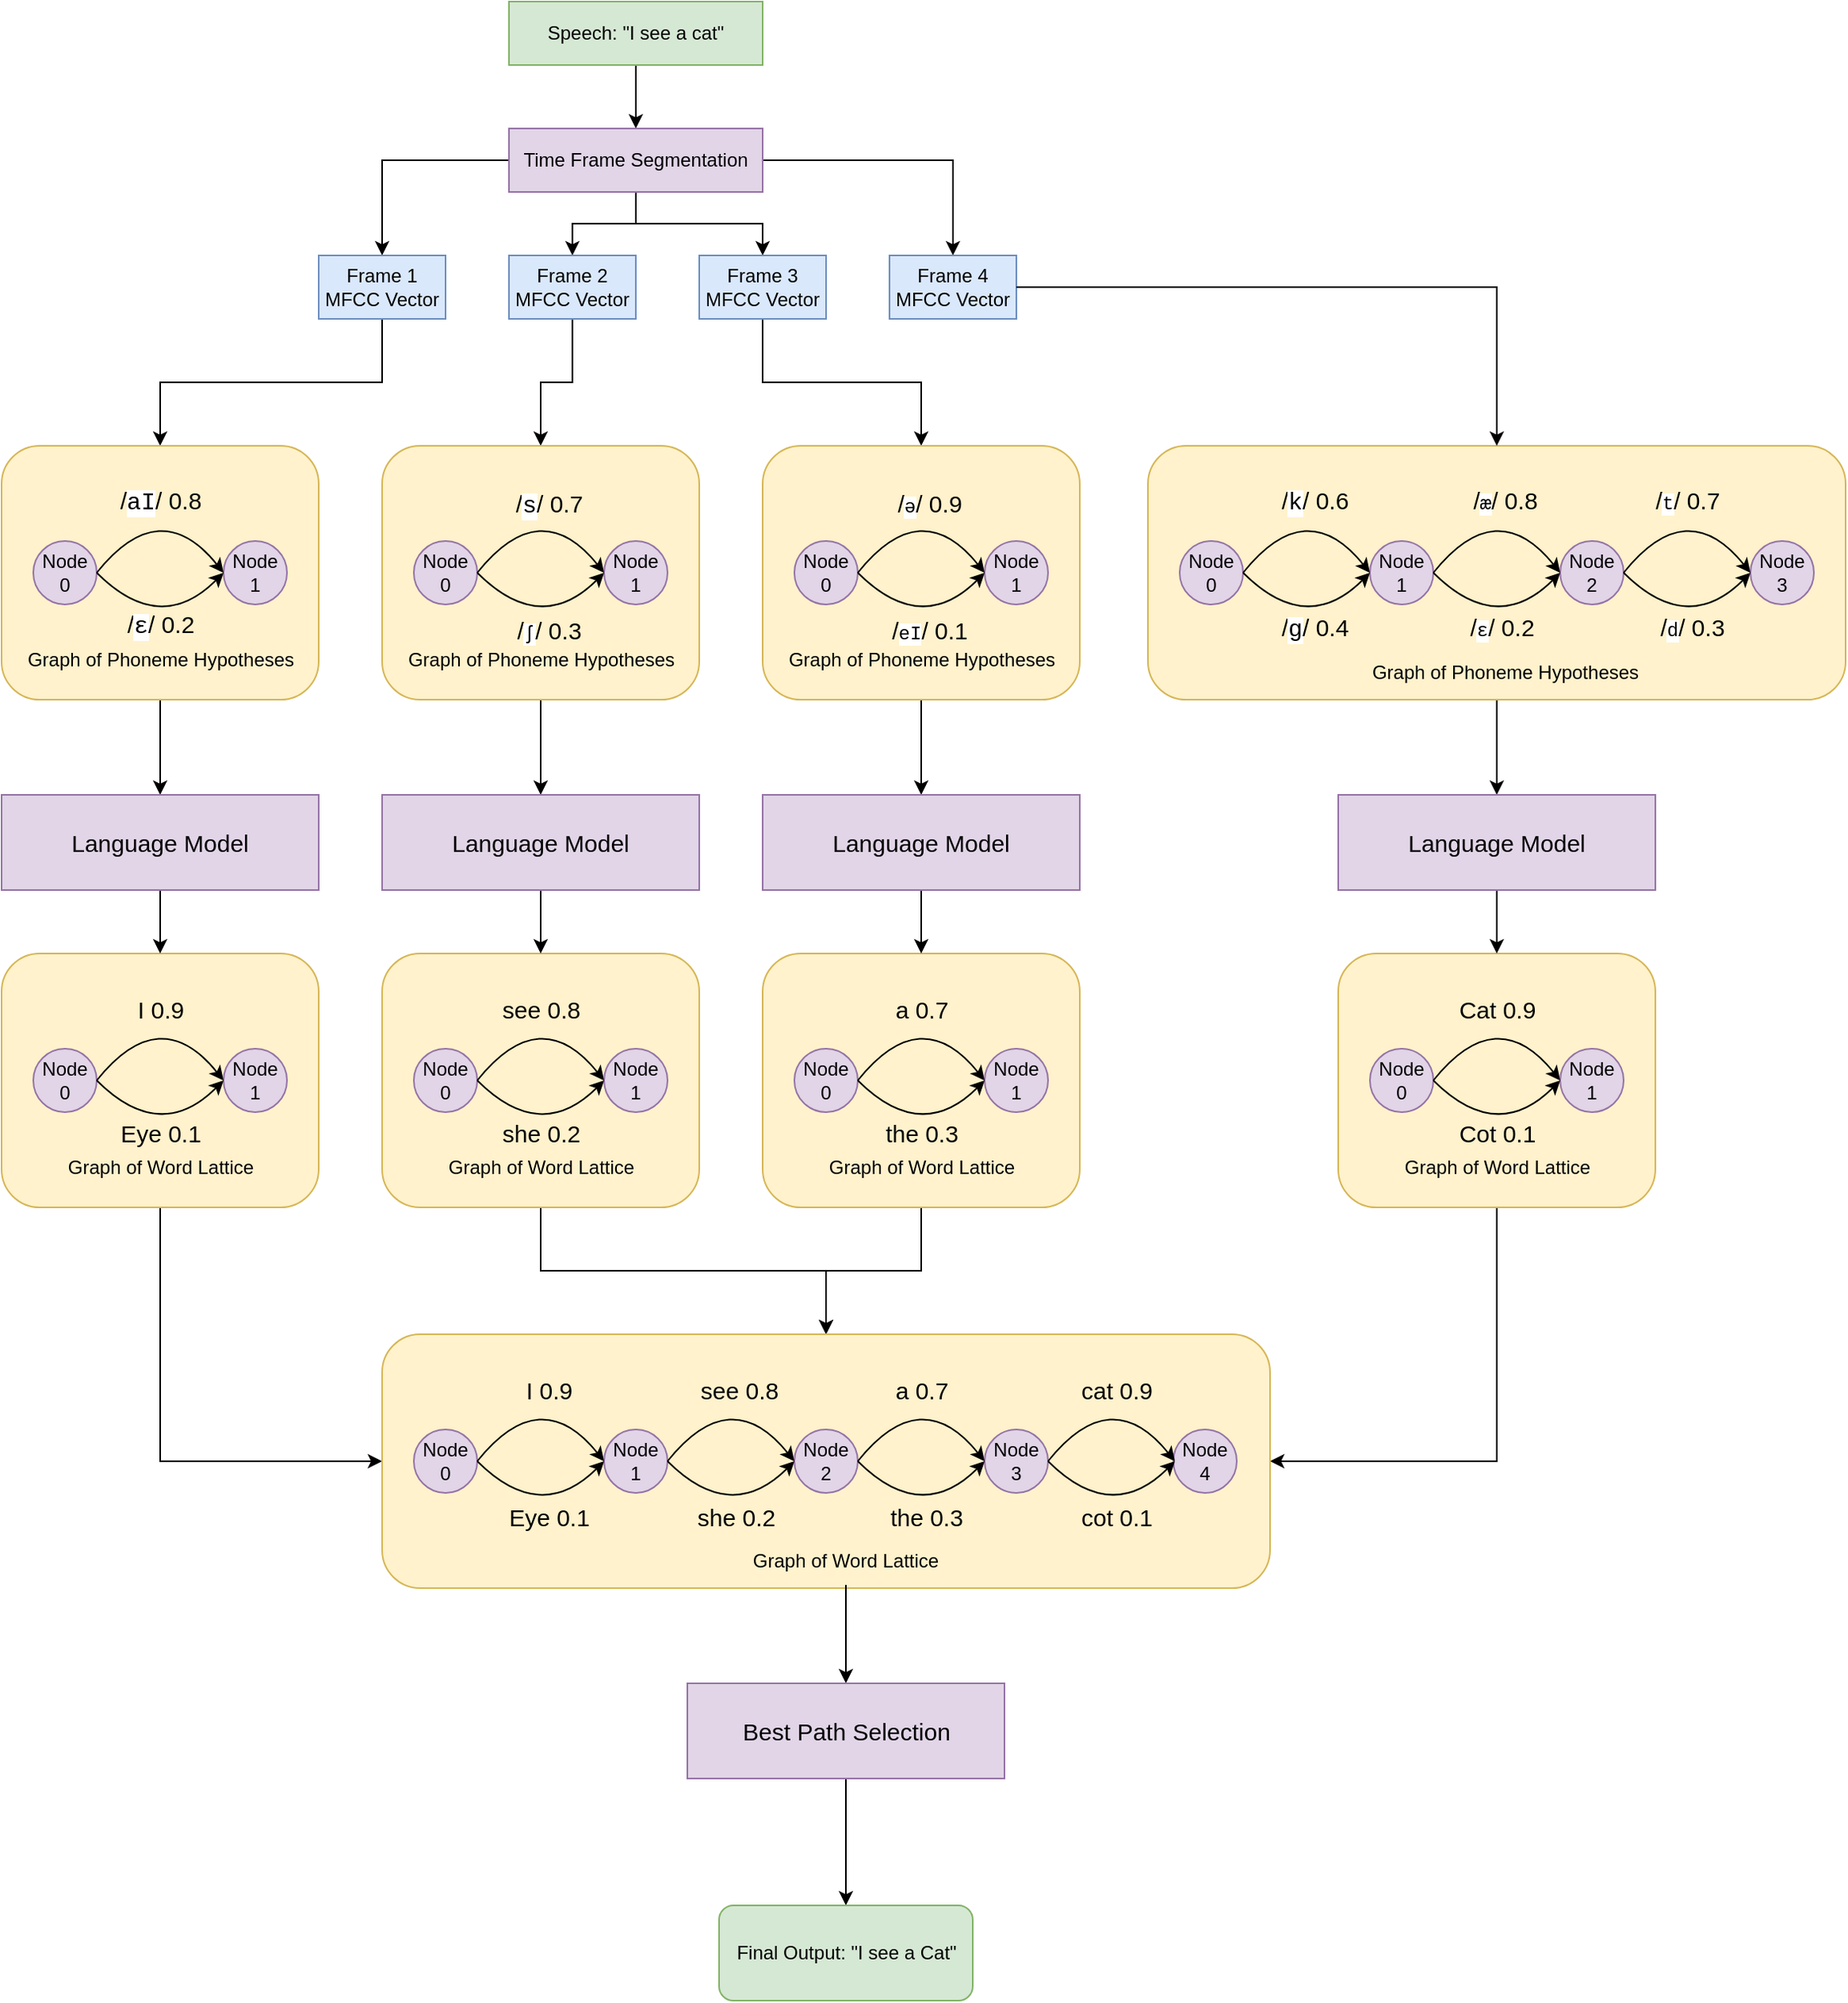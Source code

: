 <mxfile version="27.0.9">
  <diagram name="Page-1" id="uoQr-ZibbruT9TPuphUT">
    <mxGraphModel dx="2458" dy="1342" grid="1" gridSize="10" guides="1" tooltips="1" connect="1" arrows="1" fold="1" page="1" pageScale="1" pageWidth="827" pageHeight="1169" math="0" shadow="0">
      <root>
        <mxCell id="0" />
        <mxCell id="1" parent="0" />
        <mxCell id="hqG57mLOP2e7F3w_HYVX-3" style="edgeStyle=orthogonalEdgeStyle;rounded=0;orthogonalLoop=1;jettySize=auto;html=1;entryX=0.5;entryY=0;entryDx=0;entryDy=0;" edge="1" parent="1" source="hqG57mLOP2e7F3w_HYVX-1" target="hqG57mLOP2e7F3w_HYVX-2">
          <mxGeometry relative="1" as="geometry" />
        </mxCell>
        <mxCell id="hqG57mLOP2e7F3w_HYVX-1" value="Speech: &quot;I see a cat&quot;" style="rounded=0;whiteSpace=wrap;html=1;fillColor=#d5e8d4;strokeColor=#82b366;" vertex="1" parent="1">
          <mxGeometry x="320" y="120" width="160" height="40" as="geometry" />
        </mxCell>
        <mxCell id="hqG57mLOP2e7F3w_HYVX-41" style="edgeStyle=orthogonalEdgeStyle;rounded=0;orthogonalLoop=1;jettySize=auto;html=1;entryX=0.5;entryY=0;entryDx=0;entryDy=0;" edge="1" parent="1" source="hqG57mLOP2e7F3w_HYVX-2" target="hqG57mLOP2e7F3w_HYVX-4">
          <mxGeometry relative="1" as="geometry" />
        </mxCell>
        <mxCell id="hqG57mLOP2e7F3w_HYVX-42" style="edgeStyle=orthogonalEdgeStyle;rounded=0;orthogonalLoop=1;jettySize=auto;html=1;entryX=0.5;entryY=0;entryDx=0;entryDy=0;" edge="1" parent="1" source="hqG57mLOP2e7F3w_HYVX-2" target="hqG57mLOP2e7F3w_HYVX-7">
          <mxGeometry relative="1" as="geometry" />
        </mxCell>
        <mxCell id="hqG57mLOP2e7F3w_HYVX-43" style="edgeStyle=orthogonalEdgeStyle;rounded=0;orthogonalLoop=1;jettySize=auto;html=1;exitX=0.5;exitY=1;exitDx=0;exitDy=0;entryX=0.5;entryY=0;entryDx=0;entryDy=0;" edge="1" parent="1" source="hqG57mLOP2e7F3w_HYVX-2" target="hqG57mLOP2e7F3w_HYVX-8">
          <mxGeometry relative="1" as="geometry" />
        </mxCell>
        <mxCell id="hqG57mLOP2e7F3w_HYVX-44" style="edgeStyle=orthogonalEdgeStyle;rounded=0;orthogonalLoop=1;jettySize=auto;html=1;entryX=0.5;entryY=0;entryDx=0;entryDy=0;" edge="1" parent="1" source="hqG57mLOP2e7F3w_HYVX-2" target="hqG57mLOP2e7F3w_HYVX-9">
          <mxGeometry relative="1" as="geometry" />
        </mxCell>
        <mxCell id="hqG57mLOP2e7F3w_HYVX-2" value="Time Frame Segmentation" style="rounded=0;whiteSpace=wrap;html=1;fillColor=#e1d5e7;strokeColor=#9673a6;" vertex="1" parent="1">
          <mxGeometry x="320" y="200" width="160" height="40" as="geometry" />
        </mxCell>
        <mxCell id="hqG57mLOP2e7F3w_HYVX-74" style="edgeStyle=orthogonalEdgeStyle;rounded=0;orthogonalLoop=1;jettySize=auto;html=1;entryX=0.5;entryY=0;entryDx=0;entryDy=0;" edge="1" parent="1" source="hqG57mLOP2e7F3w_HYVX-4" target="hqG57mLOP2e7F3w_HYVX-47">
          <mxGeometry relative="1" as="geometry" />
        </mxCell>
        <mxCell id="hqG57mLOP2e7F3w_HYVX-4" value="Frame 1&lt;br&gt;MFCC Vector" style="rounded=0;whiteSpace=wrap;html=1;fillColor=#dae8fc;strokeColor=#6c8ebf;" vertex="1" parent="1">
          <mxGeometry x="200" y="280" width="80" height="40" as="geometry" />
        </mxCell>
        <mxCell id="hqG57mLOP2e7F3w_HYVX-87" style="edgeStyle=orthogonalEdgeStyle;rounded=0;orthogonalLoop=1;jettySize=auto;html=1;entryX=0.5;entryY=0;entryDx=0;entryDy=0;" edge="1" parent="1" source="hqG57mLOP2e7F3w_HYVX-7" target="hqG57mLOP2e7F3w_HYVX-76">
          <mxGeometry relative="1" as="geometry" />
        </mxCell>
        <mxCell id="hqG57mLOP2e7F3w_HYVX-7" value="Frame 2&lt;br&gt;MFCC Vector" style="rounded=0;whiteSpace=wrap;html=1;fillColor=#dae8fc;strokeColor=#6c8ebf;" vertex="1" parent="1">
          <mxGeometry x="320" y="280" width="80" height="40" as="geometry" />
        </mxCell>
        <mxCell id="hqG57mLOP2e7F3w_HYVX-96" style="edgeStyle=orthogonalEdgeStyle;rounded=0;orthogonalLoop=1;jettySize=auto;html=1;entryX=0.5;entryY=0;entryDx=0;entryDy=0;" edge="1" parent="1" source="hqG57mLOP2e7F3w_HYVX-8" target="hqG57mLOP2e7F3w_HYVX-88">
          <mxGeometry relative="1" as="geometry" />
        </mxCell>
        <mxCell id="hqG57mLOP2e7F3w_HYVX-8" value="Frame 3&lt;div&gt;MFCC Vector&lt;/div&gt;" style="rounded=0;whiteSpace=wrap;html=1;fillColor=#dae8fc;strokeColor=#6c8ebf;" vertex="1" parent="1">
          <mxGeometry x="440" y="280" width="80" height="40" as="geometry" />
        </mxCell>
        <mxCell id="hqG57mLOP2e7F3w_HYVX-9" value="Frame 4&lt;div&gt;MFCC Vector&lt;/div&gt;" style="rounded=0;whiteSpace=wrap;html=1;fillColor=#dae8fc;strokeColor=#6c8ebf;" vertex="1" parent="1">
          <mxGeometry x="560" y="280" width="80" height="40" as="geometry" />
        </mxCell>
        <mxCell id="hqG57mLOP2e7F3w_HYVX-161" style="edgeStyle=orthogonalEdgeStyle;rounded=0;orthogonalLoop=1;jettySize=auto;html=1;entryX=0.5;entryY=0;entryDx=0;entryDy=0;" edge="1" parent="1" source="hqG57mLOP2e7F3w_HYVX-47" target="hqG57mLOP2e7F3w_HYVX-134">
          <mxGeometry relative="1" as="geometry" />
        </mxCell>
        <mxCell id="hqG57mLOP2e7F3w_HYVX-47" value="" style="rounded=1;whiteSpace=wrap;html=1;fillColor=#fff2cc;strokeColor=#d6b656;" vertex="1" parent="1">
          <mxGeometry y="400" width="200" height="160" as="geometry" />
        </mxCell>
        <mxCell id="hqG57mLOP2e7F3w_HYVX-48" value="Node&lt;div&gt;0&lt;/div&gt;" style="ellipse;whiteSpace=wrap;html=1;aspect=fixed;fillColor=#e1d5e7;strokeColor=#9673a6;" vertex="1" parent="1">
          <mxGeometry x="20" y="460" width="40" height="40" as="geometry" />
        </mxCell>
        <mxCell id="hqG57mLOP2e7F3w_HYVX-49" value="Node&lt;div&gt;1&lt;/div&gt;" style="ellipse;whiteSpace=wrap;html=1;aspect=fixed;fillColor=#e1d5e7;strokeColor=#9673a6;" vertex="1" parent="1">
          <mxGeometry x="140" y="460" width="40" height="40" as="geometry" />
        </mxCell>
        <mxCell id="hqG57mLOP2e7F3w_HYVX-50" value="" style="curved=1;endArrow=classic;html=1;rounded=0;exitX=1;exitY=0.5;exitDx=0;exitDy=0;entryX=0;entryY=0.5;entryDx=0;entryDy=0;" edge="1" parent="1" source="hqG57mLOP2e7F3w_HYVX-48" target="hqG57mLOP2e7F3w_HYVX-49">
          <mxGeometry width="50" height="50" relative="1" as="geometry">
            <mxPoint x="70" y="570" as="sourcePoint" />
            <mxPoint x="120" y="520" as="targetPoint" />
            <Array as="points">
              <mxPoint x="100" y="430" />
            </Array>
          </mxGeometry>
        </mxCell>
        <mxCell id="hqG57mLOP2e7F3w_HYVX-51" value="" style="curved=1;endArrow=classic;html=1;rounded=0;exitX=1;exitY=0.5;exitDx=0;exitDy=0;entryX=0;entryY=0.5;entryDx=0;entryDy=0;" edge="1" parent="1">
          <mxGeometry width="50" height="50" relative="1" as="geometry">
            <mxPoint x="60" y="480" as="sourcePoint" />
            <mxPoint x="140" y="480" as="targetPoint" />
            <Array as="points">
              <mxPoint x="100" y="520" />
            </Array>
          </mxGeometry>
        </mxCell>
        <mxCell id="hqG57mLOP2e7F3w_HYVX-52" value="&lt;font style=&quot;font-size: 15px;&quot;&gt;/&lt;span style=&quot;background-color: rgb(255, 255, 254); font-family: Menlo, Monaco, &amp;quot;Courier New&amp;quot;, monospace; white-space-collapse: preserve; color: light-dark(rgb(0, 0, 0), rgb(255, 255, 255));&quot;&gt;ɛ&lt;/span&gt;&lt;span style=&quot;background-color: transparent; color: light-dark(rgb(0, 0, 0), rgb(255, 255, 255));&quot;&gt;/ 0.2&lt;/span&gt;&lt;/font&gt;" style="text;html=1;align=center;verticalAlign=middle;resizable=0;points=[];autosize=1;strokeColor=none;fillColor=none;" vertex="1" parent="1">
          <mxGeometry x="65" y="498" width="70" height="30" as="geometry" />
        </mxCell>
        <mxCell id="hqG57mLOP2e7F3w_HYVX-53" value="&lt;font style=&quot;font-size: 15px;&quot;&gt;/&lt;font face=&quot;Menlo, Monaco, Courier New, monospace&quot;&gt;&lt;span style=&quot;white-space-collapse: preserve; background-color: rgb(255, 255, 254);&quot;&gt;aI&lt;/span&gt;&lt;/font&gt;&lt;span style=&quot;background-color: transparent; color: light-dark(rgb(0, 0, 0), rgb(255, 255, 255));&quot;&gt;/ 0.8&lt;/span&gt;&lt;/font&gt;" style="text;html=1;align=center;verticalAlign=middle;resizable=0;points=[];autosize=1;strokeColor=none;fillColor=none;" vertex="1" parent="1">
          <mxGeometry x="65" y="420" width="70" height="30" as="geometry" />
        </mxCell>
        <mxCell id="hqG57mLOP2e7F3w_HYVX-75" value="&lt;font&gt;Graph of Phoneme Hypotheses&lt;/font&gt;" style="text;html=1;align=center;verticalAlign=middle;whiteSpace=wrap;rounded=0;" vertex="1" parent="1">
          <mxGeometry x="7.5" y="520" width="185" height="30" as="geometry" />
        </mxCell>
        <mxCell id="hqG57mLOP2e7F3w_HYVX-160" style="edgeStyle=orthogonalEdgeStyle;rounded=0;orthogonalLoop=1;jettySize=auto;html=1;entryX=0.5;entryY=0;entryDx=0;entryDy=0;" edge="1" parent="1" source="hqG57mLOP2e7F3w_HYVX-76" target="hqG57mLOP2e7F3w_HYVX-146">
          <mxGeometry relative="1" as="geometry" />
        </mxCell>
        <mxCell id="hqG57mLOP2e7F3w_HYVX-76" value="" style="rounded=1;whiteSpace=wrap;html=1;fillColor=#fff2cc;strokeColor=#d6b656;" vertex="1" parent="1">
          <mxGeometry x="240" y="400" width="200" height="160" as="geometry" />
        </mxCell>
        <mxCell id="hqG57mLOP2e7F3w_HYVX-77" value="Node&lt;div&gt;0&lt;/div&gt;" style="ellipse;whiteSpace=wrap;html=1;aspect=fixed;fillColor=#e1d5e7;strokeColor=#9673a6;" vertex="1" parent="1">
          <mxGeometry x="260" y="460" width="40" height="40" as="geometry" />
        </mxCell>
        <mxCell id="hqG57mLOP2e7F3w_HYVX-78" value="Node&lt;div&gt;1&lt;/div&gt;" style="ellipse;whiteSpace=wrap;html=1;aspect=fixed;fillColor=#e1d5e7;strokeColor=#9673a6;" vertex="1" parent="1">
          <mxGeometry x="380" y="460" width="40" height="40" as="geometry" />
        </mxCell>
        <mxCell id="hqG57mLOP2e7F3w_HYVX-79" value="" style="curved=1;endArrow=classic;html=1;rounded=0;exitX=1;exitY=0.5;exitDx=0;exitDy=0;entryX=0;entryY=0.5;entryDx=0;entryDy=0;" edge="1" parent="1" source="hqG57mLOP2e7F3w_HYVX-77" target="hqG57mLOP2e7F3w_HYVX-78">
          <mxGeometry width="50" height="50" relative="1" as="geometry">
            <mxPoint x="310" y="570" as="sourcePoint" />
            <mxPoint x="360" y="520" as="targetPoint" />
            <Array as="points">
              <mxPoint x="340" y="430" />
            </Array>
          </mxGeometry>
        </mxCell>
        <mxCell id="hqG57mLOP2e7F3w_HYVX-80" value="" style="curved=1;endArrow=classic;html=1;rounded=0;exitX=1;exitY=0.5;exitDx=0;exitDy=0;entryX=0;entryY=0.5;entryDx=0;entryDy=0;" edge="1" parent="1">
          <mxGeometry width="50" height="50" relative="1" as="geometry">
            <mxPoint x="300" y="480" as="sourcePoint" />
            <mxPoint x="380" y="480" as="targetPoint" />
            <Array as="points">
              <mxPoint x="340" y="520" />
            </Array>
          </mxGeometry>
        </mxCell>
        <mxCell id="hqG57mLOP2e7F3w_HYVX-83" value="&lt;font&gt;Graph of Phoneme Hypotheses&lt;/font&gt;" style="text;html=1;align=center;verticalAlign=middle;whiteSpace=wrap;rounded=0;" vertex="1" parent="1">
          <mxGeometry x="247.5" y="520" width="185" height="30" as="geometry" />
        </mxCell>
        <mxCell id="hqG57mLOP2e7F3w_HYVX-84" value="&lt;font style=&quot;font-size: 15px;&quot;&gt;/&lt;font face=&quot;Menlo, Monaco, Courier New, monospace&quot;&gt;&lt;span style=&quot;white-space-collapse: preserve; background-color: rgb(255, 255, 254);&quot;&gt;s&lt;/span&gt;&lt;/font&gt;&lt;span style=&quot;background-color: transparent; color: light-dark(rgb(0, 0, 0), rgb(255, 255, 255));&quot;&gt;/ 0.7&lt;/span&gt;&lt;/font&gt;" style="text;html=1;align=center;verticalAlign=middle;resizable=0;points=[];autosize=1;strokeColor=none;fillColor=none;" vertex="1" parent="1">
          <mxGeometry x="310" y="422" width="70" height="30" as="geometry" />
        </mxCell>
        <mxCell id="hqG57mLOP2e7F3w_HYVX-86" value="&lt;font style=&quot;font-size: 15px;&quot;&gt;/&lt;span style=&quot;background-color: rgb(255, 255, 254); font-family: Menlo, Monaco, &amp;quot;Courier New&amp;quot;, monospace; font-size: 12px; white-space-collapse: preserve; color: light-dark(rgb(0, 0, 0), rgb(255, 255, 255));&quot;&gt;ʃ&lt;/span&gt;&lt;/font&gt;&lt;span style=&quot;background-color: transparent; color: light-dark(rgb(0, 0, 0), rgb(255, 255, 255)); font-size: 15px;&quot;&gt;/ 0.3&lt;/span&gt;" style="text;html=1;align=center;verticalAlign=middle;resizable=0;points=[];autosize=1;strokeColor=none;fillColor=none;" vertex="1" parent="1">
          <mxGeometry x="315" y="502" width="60" height="30" as="geometry" />
        </mxCell>
        <mxCell id="hqG57mLOP2e7F3w_HYVX-159" style="edgeStyle=orthogonalEdgeStyle;rounded=0;orthogonalLoop=1;jettySize=auto;html=1;entryX=0.5;entryY=0;entryDx=0;entryDy=0;" edge="1" parent="1" source="hqG57mLOP2e7F3w_HYVX-88" target="hqG57mLOP2e7F3w_HYVX-158">
          <mxGeometry relative="1" as="geometry" />
        </mxCell>
        <mxCell id="hqG57mLOP2e7F3w_HYVX-88" value="" style="rounded=1;whiteSpace=wrap;html=1;fillColor=#fff2cc;strokeColor=#d6b656;" vertex="1" parent="1">
          <mxGeometry x="480" y="400" width="200" height="160" as="geometry" />
        </mxCell>
        <mxCell id="hqG57mLOP2e7F3w_HYVX-89" value="Node&lt;div&gt;0&lt;/div&gt;" style="ellipse;whiteSpace=wrap;html=1;aspect=fixed;fillColor=#e1d5e7;strokeColor=#9673a6;" vertex="1" parent="1">
          <mxGeometry x="500" y="460" width="40" height="40" as="geometry" />
        </mxCell>
        <mxCell id="hqG57mLOP2e7F3w_HYVX-90" value="Node&lt;div&gt;1&lt;/div&gt;" style="ellipse;whiteSpace=wrap;html=1;aspect=fixed;fillColor=#e1d5e7;strokeColor=#9673a6;" vertex="1" parent="1">
          <mxGeometry x="620" y="460" width="40" height="40" as="geometry" />
        </mxCell>
        <mxCell id="hqG57mLOP2e7F3w_HYVX-91" value="" style="curved=1;endArrow=classic;html=1;rounded=0;exitX=1;exitY=0.5;exitDx=0;exitDy=0;entryX=0;entryY=0.5;entryDx=0;entryDy=0;" edge="1" parent="1" source="hqG57mLOP2e7F3w_HYVX-89" target="hqG57mLOP2e7F3w_HYVX-90">
          <mxGeometry width="50" height="50" relative="1" as="geometry">
            <mxPoint x="550" y="570" as="sourcePoint" />
            <mxPoint x="600" y="520" as="targetPoint" />
            <Array as="points">
              <mxPoint x="580" y="430" />
            </Array>
          </mxGeometry>
        </mxCell>
        <mxCell id="hqG57mLOP2e7F3w_HYVX-92" value="" style="curved=1;endArrow=classic;html=1;rounded=0;exitX=1;exitY=0.5;exitDx=0;exitDy=0;entryX=0;entryY=0.5;entryDx=0;entryDy=0;" edge="1" parent="1">
          <mxGeometry width="50" height="50" relative="1" as="geometry">
            <mxPoint x="540" y="480" as="sourcePoint" />
            <mxPoint x="620" y="480" as="targetPoint" />
            <Array as="points">
              <mxPoint x="580" y="520" />
            </Array>
          </mxGeometry>
        </mxCell>
        <mxCell id="hqG57mLOP2e7F3w_HYVX-93" value="&lt;font&gt;Graph of Phoneme Hypotheses&lt;/font&gt;" style="text;html=1;align=center;verticalAlign=middle;whiteSpace=wrap;rounded=0;" vertex="1" parent="1">
          <mxGeometry x="487.5" y="520" width="185" height="30" as="geometry" />
        </mxCell>
        <mxCell id="hqG57mLOP2e7F3w_HYVX-94" value="&lt;font style=&quot;font-size: 15px;&quot;&gt;/&lt;span style=&quot;background-color: rgb(255, 255, 254); font-family: Menlo, Monaco, &amp;quot;Courier New&amp;quot;, monospace; font-size: 12px; white-space-collapse: preserve; color: light-dark(rgb(0, 0, 0), rgb(255, 255, 255));&quot;&gt;ə&lt;/span&gt;&lt;/font&gt;&lt;span style=&quot;background-color: transparent; color: light-dark(rgb(0, 0, 0), rgb(255, 255, 255)); font-size: 15px;&quot;&gt;/ 0.9&lt;/span&gt;" style="text;html=1;align=center;verticalAlign=middle;resizable=0;points=[];autosize=1;strokeColor=none;fillColor=none;" vertex="1" parent="1">
          <mxGeometry x="555" y="422" width="60" height="30" as="geometry" />
        </mxCell>
        <mxCell id="hqG57mLOP2e7F3w_HYVX-95" value="&lt;font style=&quot;font-size: 15px;&quot;&gt;/&lt;/font&gt;&lt;font face=&quot;Menlo, Monaco, Courier New, monospace&quot; style=&quot;white-space-collapse: preserve; background-color: rgb(255, 255, 254);&quot;&gt;eI&lt;/font&gt;&lt;span style=&quot;background-color: transparent; color: light-dark(rgb(0, 0, 0), rgb(255, 255, 255)); font-size: 15px;&quot;&gt;/ 0.1&lt;/span&gt;" style="text;html=1;align=center;verticalAlign=middle;resizable=0;points=[];autosize=1;strokeColor=none;fillColor=none;" vertex="1" parent="1">
          <mxGeometry x="550" y="502" width="70" height="30" as="geometry" />
        </mxCell>
        <mxCell id="hqG57mLOP2e7F3w_HYVX-172" style="edgeStyle=orthogonalEdgeStyle;rounded=0;orthogonalLoop=1;jettySize=auto;html=1;entryX=0.5;entryY=0;entryDx=0;entryDy=0;" edge="1" parent="1" source="hqG57mLOP2e7F3w_HYVX-97" target="hqG57mLOP2e7F3w_HYVX-171">
          <mxGeometry relative="1" as="geometry" />
        </mxCell>
        <mxCell id="hqG57mLOP2e7F3w_HYVX-97" value="" style="rounded=1;whiteSpace=wrap;html=1;fillColor=#fff2cc;strokeColor=#d6b656;" vertex="1" parent="1">
          <mxGeometry x="723" y="400" width="440" height="160" as="geometry" />
        </mxCell>
        <mxCell id="hqG57mLOP2e7F3w_HYVX-104" value="Node&lt;div&gt;0&lt;/div&gt;" style="ellipse;whiteSpace=wrap;html=1;aspect=fixed;fillColor=#e1d5e7;strokeColor=#9673a6;" vertex="1" parent="1">
          <mxGeometry x="743" y="460" width="40" height="40" as="geometry" />
        </mxCell>
        <mxCell id="hqG57mLOP2e7F3w_HYVX-109" value="Node&lt;div&gt;1&lt;/div&gt;" style="ellipse;whiteSpace=wrap;html=1;aspect=fixed;fillColor=#e1d5e7;strokeColor=#9673a6;" vertex="1" parent="1">
          <mxGeometry x="863" y="460" width="40" height="40" as="geometry" />
        </mxCell>
        <mxCell id="hqG57mLOP2e7F3w_HYVX-110" value="" style="curved=1;endArrow=classic;html=1;rounded=0;exitX=1;exitY=0.5;exitDx=0;exitDy=0;entryX=0;entryY=0.5;entryDx=0;entryDy=0;" edge="1" parent="1">
          <mxGeometry width="50" height="50" relative="1" as="geometry">
            <mxPoint x="783" y="480" as="sourcePoint" />
            <mxPoint x="863" y="480" as="targetPoint" />
            <Array as="points">
              <mxPoint x="823" y="430" />
            </Array>
          </mxGeometry>
        </mxCell>
        <mxCell id="hqG57mLOP2e7F3w_HYVX-111" value="" style="curved=1;endArrow=classic;html=1;rounded=0;exitX=1;exitY=0.5;exitDx=0;exitDy=0;entryX=0;entryY=0.5;entryDx=0;entryDy=0;" edge="1" parent="1">
          <mxGeometry width="50" height="50" relative="1" as="geometry">
            <mxPoint x="783" y="480" as="sourcePoint" />
            <mxPoint x="863" y="480" as="targetPoint" />
            <Array as="points">
              <mxPoint x="823" y="520" />
            </Array>
          </mxGeometry>
        </mxCell>
        <mxCell id="hqG57mLOP2e7F3w_HYVX-112" value="&lt;font style=&quot;font-size: 15px;&quot;&gt;/&lt;font face=&quot;Menlo, Monaco, Courier New, monospace&quot;&gt;&lt;span style=&quot;white-space-collapse: preserve; background-color: rgb(255, 255, 254);&quot;&gt;k&lt;/span&gt;&lt;/font&gt;&lt;span style=&quot;background-color: transparent; color: light-dark(rgb(0, 0, 0), rgb(255, 255, 255));&quot;&gt;/ 0.6&lt;/span&gt;&lt;/font&gt;" style="text;html=1;align=center;verticalAlign=middle;resizable=0;points=[];autosize=1;strokeColor=none;fillColor=none;" vertex="1" parent="1">
          <mxGeometry x="793" y="420" width="70" height="30" as="geometry" />
        </mxCell>
        <mxCell id="hqG57mLOP2e7F3w_HYVX-113" value="&lt;font style=&quot;font-size: 15px;&quot;&gt;/&lt;font face=&quot;Menlo, Monaco, Courier New, monospace&quot;&gt;&lt;span style=&quot;white-space-collapse: preserve; background-color: rgb(255, 255, 254);&quot;&gt;g&lt;/span&gt;&lt;/font&gt;&lt;span style=&quot;background-color: transparent; color: light-dark(rgb(0, 0, 0), rgb(255, 255, 255));&quot;&gt;/ 0.4&lt;/span&gt;&lt;/font&gt;" style="text;html=1;align=center;verticalAlign=middle;resizable=0;points=[];autosize=1;strokeColor=none;fillColor=none;" vertex="1" parent="1">
          <mxGeometry x="793" y="500" width="70" height="30" as="geometry" />
        </mxCell>
        <mxCell id="hqG57mLOP2e7F3w_HYVX-114" value="Node&lt;div&gt;2&lt;/div&gt;" style="ellipse;whiteSpace=wrap;html=1;aspect=fixed;fillColor=#e1d5e7;strokeColor=#9673a6;" vertex="1" parent="1">
          <mxGeometry x="983" y="460" width="40" height="40" as="geometry" />
        </mxCell>
        <mxCell id="hqG57mLOP2e7F3w_HYVX-115" value="" style="curved=1;endArrow=classic;html=1;rounded=0;exitX=1;exitY=0.5;exitDx=0;exitDy=0;entryX=0;entryY=0.5;entryDx=0;entryDy=0;" edge="1" parent="1">
          <mxGeometry width="50" height="50" relative="1" as="geometry">
            <mxPoint x="903" y="480" as="sourcePoint" />
            <mxPoint x="983" y="480" as="targetPoint" />
            <Array as="points">
              <mxPoint x="943" y="430" />
            </Array>
          </mxGeometry>
        </mxCell>
        <mxCell id="hqG57mLOP2e7F3w_HYVX-116" value="" style="curved=1;endArrow=classic;html=1;rounded=0;exitX=1;exitY=0.5;exitDx=0;exitDy=0;entryX=0;entryY=0.5;entryDx=0;entryDy=0;" edge="1" parent="1">
          <mxGeometry width="50" height="50" relative="1" as="geometry">
            <mxPoint x="903" y="480" as="sourcePoint" />
            <mxPoint x="983" y="480" as="targetPoint" />
            <Array as="points">
              <mxPoint x="943" y="520" />
            </Array>
          </mxGeometry>
        </mxCell>
        <mxCell id="hqG57mLOP2e7F3w_HYVX-117" value="&lt;font style=&quot;font-size: 15px;&quot;&gt;/&lt;span style=&quot;background-color: rgb(255, 255, 254); font-family: Menlo, Monaco, &amp;quot;Courier New&amp;quot;, monospace; font-size: 12px; white-space-collapse: preserve; color: light-dark(rgb(0, 0, 0), rgb(255, 255, 255));&quot;&gt;æ&lt;/span&gt;&lt;/font&gt;&lt;span style=&quot;background-color: transparent; color: light-dark(rgb(0, 0, 0), rgb(255, 255, 255)); font-size: 15px;&quot;&gt;/ 0.8&lt;/span&gt;" style="text;html=1;align=center;verticalAlign=middle;resizable=0;points=[];autosize=1;strokeColor=none;fillColor=none;" vertex="1" parent="1">
          <mxGeometry x="918" y="420" width="60" height="30" as="geometry" />
        </mxCell>
        <mxCell id="hqG57mLOP2e7F3w_HYVX-118" value="&lt;font style=&quot;font-size: 15px;&quot;&gt;/&lt;span style=&quot;background-color: rgb(255, 255, 254); font-family: Menlo, Monaco, &amp;quot;Courier New&amp;quot;, monospace; font-size: 12px; white-space-collapse: preserve; color: light-dark(rgb(0, 0, 0), rgb(255, 255, 255));&quot;&gt;ɛ&lt;/span&gt;&lt;/font&gt;&lt;span style=&quot;background-color: transparent; color: light-dark(rgb(0, 0, 0), rgb(255, 255, 255)); font-size: 15px;&quot;&gt;/ 0.2&lt;/span&gt;" style="text;html=1;align=center;verticalAlign=middle;resizable=0;points=[];autosize=1;strokeColor=none;fillColor=none;" vertex="1" parent="1">
          <mxGeometry x="916" y="500" width="60" height="30" as="geometry" />
        </mxCell>
        <mxCell id="hqG57mLOP2e7F3w_HYVX-119" value="Node&lt;div&gt;3&lt;/div&gt;" style="ellipse;whiteSpace=wrap;html=1;aspect=fixed;fillColor=#e1d5e7;strokeColor=#9673a6;" vertex="1" parent="1">
          <mxGeometry x="1103" y="460" width="40" height="40" as="geometry" />
        </mxCell>
        <mxCell id="hqG57mLOP2e7F3w_HYVX-120" value="" style="curved=1;endArrow=classic;html=1;rounded=0;exitX=1;exitY=0.5;exitDx=0;exitDy=0;entryX=0;entryY=0.5;entryDx=0;entryDy=0;" edge="1" parent="1">
          <mxGeometry width="50" height="50" relative="1" as="geometry">
            <mxPoint x="1023" y="480" as="sourcePoint" />
            <mxPoint x="1103" y="480" as="targetPoint" />
            <Array as="points">
              <mxPoint x="1063" y="430" />
            </Array>
          </mxGeometry>
        </mxCell>
        <mxCell id="hqG57mLOP2e7F3w_HYVX-121" value="" style="curved=1;endArrow=classic;html=1;rounded=0;exitX=1;exitY=0.5;exitDx=0;exitDy=0;entryX=0;entryY=0.5;entryDx=0;entryDy=0;" edge="1" parent="1">
          <mxGeometry width="50" height="50" relative="1" as="geometry">
            <mxPoint x="1023" y="480" as="sourcePoint" />
            <mxPoint x="1103" y="480" as="targetPoint" />
            <Array as="points">
              <mxPoint x="1063" y="520" />
            </Array>
          </mxGeometry>
        </mxCell>
        <mxCell id="hqG57mLOP2e7F3w_HYVX-122" value="&lt;font style=&quot;font-size: 15px;&quot;&gt;/&lt;/font&gt;&lt;font face=&quot;Menlo, Monaco, Courier New, monospace&quot; style=&quot;white-space-collapse: preserve; background-color: rgb(255, 255, 254);&quot;&gt;t&lt;/font&gt;&lt;span style=&quot;background-color: transparent; color: light-dark(rgb(0, 0, 0), rgb(255, 255, 255)); font-size: 15px;&quot;&gt;/ 0.7&lt;/span&gt;" style="text;html=1;align=center;verticalAlign=middle;resizable=0;points=[];autosize=1;strokeColor=none;fillColor=none;" vertex="1" parent="1">
          <mxGeometry x="1033" y="420" width="60" height="30" as="geometry" />
        </mxCell>
        <mxCell id="hqG57mLOP2e7F3w_HYVX-123" value="&lt;font style=&quot;font-size: 15px;&quot;&gt;/&lt;/font&gt;&lt;font face=&quot;Menlo, Monaco, Courier New, monospace&quot; style=&quot;white-space-collapse: preserve; background-color: rgb(255, 255, 254);&quot;&gt;d&lt;/font&gt;&lt;span style=&quot;background-color: transparent; color: light-dark(rgb(0, 0, 0), rgb(255, 255, 255)); font-size: 15px;&quot;&gt;/ 0.3&lt;/span&gt;" style="text;html=1;align=center;verticalAlign=middle;resizable=0;points=[];autosize=1;strokeColor=none;fillColor=none;" vertex="1" parent="1">
          <mxGeometry x="1036" y="500" width="60" height="30" as="geometry" />
        </mxCell>
        <mxCell id="hqG57mLOP2e7F3w_HYVX-124" style="edgeStyle=orthogonalEdgeStyle;rounded=0;orthogonalLoop=1;jettySize=auto;html=1;entryX=0.5;entryY=0;entryDx=0;entryDy=0;" edge="1" parent="1" source="hqG57mLOP2e7F3w_HYVX-9" target="hqG57mLOP2e7F3w_HYVX-97">
          <mxGeometry relative="1" as="geometry" />
        </mxCell>
        <mxCell id="hqG57mLOP2e7F3w_HYVX-125" value="&lt;font&gt;Graph of Phoneme Hypotheses&lt;/font&gt;" style="text;html=1;align=center;verticalAlign=middle;whiteSpace=wrap;rounded=0;" vertex="1" parent="1">
          <mxGeometry x="855.5" y="528" width="185" height="30" as="geometry" />
        </mxCell>
        <mxCell id="hqG57mLOP2e7F3w_HYVX-198" style="edgeStyle=orthogonalEdgeStyle;rounded=0;orthogonalLoop=1;jettySize=auto;html=1;entryX=0;entryY=0.5;entryDx=0;entryDy=0;exitX=0.5;exitY=1;exitDx=0;exitDy=0;" edge="1" parent="1" source="hqG57mLOP2e7F3w_HYVX-126" target="hqG57mLOP2e7F3w_HYVX-174">
          <mxGeometry relative="1" as="geometry" />
        </mxCell>
        <mxCell id="hqG57mLOP2e7F3w_HYVX-126" value="" style="rounded=1;whiteSpace=wrap;html=1;fillColor=#fff2cc;strokeColor=#d6b656;" vertex="1" parent="1">
          <mxGeometry y="720" width="200" height="160" as="geometry" />
        </mxCell>
        <mxCell id="hqG57mLOP2e7F3w_HYVX-127" value="Node&lt;div&gt;0&lt;/div&gt;" style="ellipse;whiteSpace=wrap;html=1;aspect=fixed;fillColor=#e1d5e7;strokeColor=#9673a6;" vertex="1" parent="1">
          <mxGeometry x="20" y="780" width="40" height="40" as="geometry" />
        </mxCell>
        <mxCell id="hqG57mLOP2e7F3w_HYVX-128" value="Node&lt;div&gt;1&lt;/div&gt;" style="ellipse;whiteSpace=wrap;html=1;aspect=fixed;fillColor=#e1d5e7;strokeColor=#9673a6;" vertex="1" parent="1">
          <mxGeometry x="140" y="780" width="40" height="40" as="geometry" />
        </mxCell>
        <mxCell id="hqG57mLOP2e7F3w_HYVX-129" value="" style="curved=1;endArrow=classic;html=1;rounded=0;exitX=1;exitY=0.5;exitDx=0;exitDy=0;entryX=0;entryY=0.5;entryDx=0;entryDy=0;" edge="1" parent="1" source="hqG57mLOP2e7F3w_HYVX-127" target="hqG57mLOP2e7F3w_HYVX-128">
          <mxGeometry width="50" height="50" relative="1" as="geometry">
            <mxPoint x="70" y="890" as="sourcePoint" />
            <mxPoint x="120" y="840" as="targetPoint" />
            <Array as="points">
              <mxPoint x="100" y="750" />
            </Array>
          </mxGeometry>
        </mxCell>
        <mxCell id="hqG57mLOP2e7F3w_HYVX-130" value="" style="curved=1;endArrow=classic;html=1;rounded=0;exitX=1;exitY=0.5;exitDx=0;exitDy=0;entryX=0;entryY=0.5;entryDx=0;entryDy=0;" edge="1" parent="1">
          <mxGeometry width="50" height="50" relative="1" as="geometry">
            <mxPoint x="60" y="800" as="sourcePoint" />
            <mxPoint x="140" y="800" as="targetPoint" />
            <Array as="points">
              <mxPoint x="100" y="840" />
            </Array>
          </mxGeometry>
        </mxCell>
        <mxCell id="hqG57mLOP2e7F3w_HYVX-131" value="&lt;span style=&quot;font-size: 15px;&quot;&gt;Eye 0.1&lt;/span&gt;" style="text;html=1;align=center;verticalAlign=middle;resizable=0;points=[];autosize=1;strokeColor=none;fillColor=none;" vertex="1" parent="1">
          <mxGeometry x="65" y="818" width="70" height="30" as="geometry" />
        </mxCell>
        <mxCell id="hqG57mLOP2e7F3w_HYVX-132" value="&lt;span style=&quot;font-size: 15px;&quot;&gt;I 0.9&lt;/span&gt;" style="text;html=1;align=center;verticalAlign=middle;resizable=0;points=[];autosize=1;strokeColor=none;fillColor=none;" vertex="1" parent="1">
          <mxGeometry x="75" y="740" width="50" height="30" as="geometry" />
        </mxCell>
        <mxCell id="hqG57mLOP2e7F3w_HYVX-133" value="&lt;font&gt;Graph of Word Lattice&lt;/font&gt;" style="text;html=1;align=center;verticalAlign=middle;whiteSpace=wrap;rounded=0;" vertex="1" parent="1">
          <mxGeometry x="7.5" y="840" width="185" height="30" as="geometry" />
        </mxCell>
        <mxCell id="hqG57mLOP2e7F3w_HYVX-136" style="edgeStyle=orthogonalEdgeStyle;rounded=0;orthogonalLoop=1;jettySize=auto;html=1;entryX=0.5;entryY=0;entryDx=0;entryDy=0;" edge="1" parent="1" source="hqG57mLOP2e7F3w_HYVX-134" target="hqG57mLOP2e7F3w_HYVX-126">
          <mxGeometry relative="1" as="geometry" />
        </mxCell>
        <mxCell id="hqG57mLOP2e7F3w_HYVX-134" value="&lt;font style=&quot;font-size: 15px;&quot;&gt;Language Model&lt;/font&gt;" style="rounded=0;whiteSpace=wrap;html=1;fillColor=#e1d5e7;strokeColor=#9673a6;" vertex="1" parent="1">
          <mxGeometry y="620" width="200" height="60" as="geometry" />
        </mxCell>
        <mxCell id="hqG57mLOP2e7F3w_HYVX-202" style="edgeStyle=orthogonalEdgeStyle;rounded=0;orthogonalLoop=1;jettySize=auto;html=1;entryX=0.5;entryY=0;entryDx=0;entryDy=0;" edge="1" parent="1" source="hqG57mLOP2e7F3w_HYVX-137" target="hqG57mLOP2e7F3w_HYVX-174">
          <mxGeometry relative="1" as="geometry" />
        </mxCell>
        <mxCell id="hqG57mLOP2e7F3w_HYVX-137" value="" style="rounded=1;whiteSpace=wrap;html=1;fillColor=#fff2cc;strokeColor=#d6b656;" vertex="1" parent="1">
          <mxGeometry x="240" y="720" width="200" height="160" as="geometry" />
        </mxCell>
        <mxCell id="hqG57mLOP2e7F3w_HYVX-138" value="Node&lt;div&gt;0&lt;/div&gt;" style="ellipse;whiteSpace=wrap;html=1;aspect=fixed;fillColor=#e1d5e7;strokeColor=#9673a6;" vertex="1" parent="1">
          <mxGeometry x="260" y="780" width="40" height="40" as="geometry" />
        </mxCell>
        <mxCell id="hqG57mLOP2e7F3w_HYVX-139" value="Node&lt;div&gt;1&lt;/div&gt;" style="ellipse;whiteSpace=wrap;html=1;aspect=fixed;fillColor=#e1d5e7;strokeColor=#9673a6;" vertex="1" parent="1">
          <mxGeometry x="380" y="780" width="40" height="40" as="geometry" />
        </mxCell>
        <mxCell id="hqG57mLOP2e7F3w_HYVX-140" value="" style="curved=1;endArrow=classic;html=1;rounded=0;exitX=1;exitY=0.5;exitDx=0;exitDy=0;entryX=0;entryY=0.5;entryDx=0;entryDy=0;" edge="1" parent="1" source="hqG57mLOP2e7F3w_HYVX-138" target="hqG57mLOP2e7F3w_HYVX-139">
          <mxGeometry width="50" height="50" relative="1" as="geometry">
            <mxPoint x="310" y="890" as="sourcePoint" />
            <mxPoint x="360" y="840" as="targetPoint" />
            <Array as="points">
              <mxPoint x="340" y="750" />
            </Array>
          </mxGeometry>
        </mxCell>
        <mxCell id="hqG57mLOP2e7F3w_HYVX-141" value="" style="curved=1;endArrow=classic;html=1;rounded=0;exitX=1;exitY=0.5;exitDx=0;exitDy=0;entryX=0;entryY=0.5;entryDx=0;entryDy=0;" edge="1" parent="1">
          <mxGeometry width="50" height="50" relative="1" as="geometry">
            <mxPoint x="300" y="800" as="sourcePoint" />
            <mxPoint x="380" y="800" as="targetPoint" />
            <Array as="points">
              <mxPoint x="340" y="840" />
            </Array>
          </mxGeometry>
        </mxCell>
        <mxCell id="hqG57mLOP2e7F3w_HYVX-142" value="&lt;span style=&quot;font-size: 15px;&quot;&gt;she 0.2&lt;/span&gt;" style="text;html=1;align=center;verticalAlign=middle;resizable=0;points=[];autosize=1;strokeColor=none;fillColor=none;" vertex="1" parent="1">
          <mxGeometry x="305" y="818" width="70" height="30" as="geometry" />
        </mxCell>
        <mxCell id="hqG57mLOP2e7F3w_HYVX-143" value="&lt;span style=&quot;font-size: 15px;&quot;&gt;see 0.8&lt;/span&gt;" style="text;html=1;align=center;verticalAlign=middle;resizable=0;points=[];autosize=1;strokeColor=none;fillColor=none;" vertex="1" parent="1">
          <mxGeometry x="305" y="740" width="70" height="30" as="geometry" />
        </mxCell>
        <mxCell id="hqG57mLOP2e7F3w_HYVX-144" value="&lt;font&gt;Graph of Word Lattice&lt;/font&gt;" style="text;html=1;align=center;verticalAlign=middle;whiteSpace=wrap;rounded=0;" vertex="1" parent="1">
          <mxGeometry x="247.5" y="840" width="185" height="30" as="geometry" />
        </mxCell>
        <mxCell id="hqG57mLOP2e7F3w_HYVX-145" style="edgeStyle=orthogonalEdgeStyle;rounded=0;orthogonalLoop=1;jettySize=auto;html=1;entryX=0.5;entryY=0;entryDx=0;entryDy=0;" edge="1" parent="1" source="hqG57mLOP2e7F3w_HYVX-146" target="hqG57mLOP2e7F3w_HYVX-137">
          <mxGeometry relative="1" as="geometry" />
        </mxCell>
        <mxCell id="hqG57mLOP2e7F3w_HYVX-146" value="&lt;font style=&quot;font-size: 15px;&quot;&gt;Language Model&lt;/font&gt;" style="rounded=0;whiteSpace=wrap;html=1;fillColor=#e1d5e7;strokeColor=#9673a6;" vertex="1" parent="1">
          <mxGeometry x="240" y="620" width="200" height="60" as="geometry" />
        </mxCell>
        <mxCell id="hqG57mLOP2e7F3w_HYVX-203" style="edgeStyle=orthogonalEdgeStyle;rounded=0;orthogonalLoop=1;jettySize=auto;html=1;entryX=0.5;entryY=0;entryDx=0;entryDy=0;" edge="1" parent="1" source="hqG57mLOP2e7F3w_HYVX-149" target="hqG57mLOP2e7F3w_HYVX-174">
          <mxGeometry relative="1" as="geometry" />
        </mxCell>
        <mxCell id="hqG57mLOP2e7F3w_HYVX-149" value="" style="rounded=1;whiteSpace=wrap;html=1;fillColor=#fff2cc;strokeColor=#d6b656;" vertex="1" parent="1">
          <mxGeometry x="480" y="720" width="200" height="160" as="geometry" />
        </mxCell>
        <mxCell id="hqG57mLOP2e7F3w_HYVX-150" value="Node&lt;div&gt;0&lt;/div&gt;" style="ellipse;whiteSpace=wrap;html=1;aspect=fixed;fillColor=#e1d5e7;strokeColor=#9673a6;" vertex="1" parent="1">
          <mxGeometry x="500" y="780" width="40" height="40" as="geometry" />
        </mxCell>
        <mxCell id="hqG57mLOP2e7F3w_HYVX-151" value="Node&lt;div&gt;1&lt;/div&gt;" style="ellipse;whiteSpace=wrap;html=1;aspect=fixed;fillColor=#e1d5e7;strokeColor=#9673a6;" vertex="1" parent="1">
          <mxGeometry x="620" y="780" width="40" height="40" as="geometry" />
        </mxCell>
        <mxCell id="hqG57mLOP2e7F3w_HYVX-152" value="" style="curved=1;endArrow=classic;html=1;rounded=0;exitX=1;exitY=0.5;exitDx=0;exitDy=0;entryX=0;entryY=0.5;entryDx=0;entryDy=0;" edge="1" parent="1" source="hqG57mLOP2e7F3w_HYVX-150" target="hqG57mLOP2e7F3w_HYVX-151">
          <mxGeometry width="50" height="50" relative="1" as="geometry">
            <mxPoint x="550" y="890" as="sourcePoint" />
            <mxPoint x="600" y="840" as="targetPoint" />
            <Array as="points">
              <mxPoint x="580" y="750" />
            </Array>
          </mxGeometry>
        </mxCell>
        <mxCell id="hqG57mLOP2e7F3w_HYVX-153" value="" style="curved=1;endArrow=classic;html=1;rounded=0;exitX=1;exitY=0.5;exitDx=0;exitDy=0;entryX=0;entryY=0.5;entryDx=0;entryDy=0;" edge="1" parent="1">
          <mxGeometry width="50" height="50" relative="1" as="geometry">
            <mxPoint x="540" y="800" as="sourcePoint" />
            <mxPoint x="620" y="800" as="targetPoint" />
            <Array as="points">
              <mxPoint x="580" y="840" />
            </Array>
          </mxGeometry>
        </mxCell>
        <mxCell id="hqG57mLOP2e7F3w_HYVX-154" value="&lt;span style=&quot;font-size: 15px;&quot;&gt;the 0.3&lt;/span&gt;" style="text;html=1;align=center;verticalAlign=middle;resizable=0;points=[];autosize=1;strokeColor=none;fillColor=none;" vertex="1" parent="1">
          <mxGeometry x="545" y="818" width="70" height="30" as="geometry" />
        </mxCell>
        <mxCell id="hqG57mLOP2e7F3w_HYVX-155" value="&lt;span style=&quot;font-size: 15px;&quot;&gt;a 0.7&lt;/span&gt;" style="text;html=1;align=center;verticalAlign=middle;resizable=0;points=[];autosize=1;strokeColor=none;fillColor=none;" vertex="1" parent="1">
          <mxGeometry x="550" y="740" width="60" height="30" as="geometry" />
        </mxCell>
        <mxCell id="hqG57mLOP2e7F3w_HYVX-156" value="&lt;font&gt;Graph of Word Lattice&lt;/font&gt;" style="text;html=1;align=center;verticalAlign=middle;whiteSpace=wrap;rounded=0;" vertex="1" parent="1">
          <mxGeometry x="487.5" y="840" width="185" height="30" as="geometry" />
        </mxCell>
        <mxCell id="hqG57mLOP2e7F3w_HYVX-157" style="edgeStyle=orthogonalEdgeStyle;rounded=0;orthogonalLoop=1;jettySize=auto;html=1;entryX=0.5;entryY=0;entryDx=0;entryDy=0;" edge="1" parent="1" source="hqG57mLOP2e7F3w_HYVX-158" target="hqG57mLOP2e7F3w_HYVX-149">
          <mxGeometry relative="1" as="geometry" />
        </mxCell>
        <mxCell id="hqG57mLOP2e7F3w_HYVX-158" value="&lt;font style=&quot;font-size: 15px;&quot;&gt;Language Model&lt;/font&gt;" style="rounded=0;whiteSpace=wrap;html=1;fillColor=#e1d5e7;strokeColor=#9673a6;" vertex="1" parent="1">
          <mxGeometry x="480" y="620" width="200" height="60" as="geometry" />
        </mxCell>
        <mxCell id="hqG57mLOP2e7F3w_HYVX-204" style="edgeStyle=orthogonalEdgeStyle;rounded=0;orthogonalLoop=1;jettySize=auto;html=1;entryX=1;entryY=0.5;entryDx=0;entryDy=0;exitX=0.5;exitY=1;exitDx=0;exitDy=0;" edge="1" parent="1" source="hqG57mLOP2e7F3w_HYVX-162" target="hqG57mLOP2e7F3w_HYVX-174">
          <mxGeometry relative="1" as="geometry" />
        </mxCell>
        <mxCell id="hqG57mLOP2e7F3w_HYVX-162" value="" style="rounded=1;whiteSpace=wrap;html=1;fillColor=#fff2cc;strokeColor=#d6b656;" vertex="1" parent="1">
          <mxGeometry x="843" y="720" width="200" height="160" as="geometry" />
        </mxCell>
        <mxCell id="hqG57mLOP2e7F3w_HYVX-163" value="Node&lt;div&gt;0&lt;/div&gt;" style="ellipse;whiteSpace=wrap;html=1;aspect=fixed;fillColor=#e1d5e7;strokeColor=#9673a6;" vertex="1" parent="1">
          <mxGeometry x="863" y="780" width="40" height="40" as="geometry" />
        </mxCell>
        <mxCell id="hqG57mLOP2e7F3w_HYVX-164" value="Node&lt;div&gt;1&lt;/div&gt;" style="ellipse;whiteSpace=wrap;html=1;aspect=fixed;fillColor=#e1d5e7;strokeColor=#9673a6;" vertex="1" parent="1">
          <mxGeometry x="983" y="780" width="40" height="40" as="geometry" />
        </mxCell>
        <mxCell id="hqG57mLOP2e7F3w_HYVX-165" value="" style="curved=1;endArrow=classic;html=1;rounded=0;exitX=1;exitY=0.5;exitDx=0;exitDy=0;entryX=0;entryY=0.5;entryDx=0;entryDy=0;" edge="1" parent="1" source="hqG57mLOP2e7F3w_HYVX-163" target="hqG57mLOP2e7F3w_HYVX-164">
          <mxGeometry width="50" height="50" relative="1" as="geometry">
            <mxPoint x="913" y="890" as="sourcePoint" />
            <mxPoint x="963" y="840" as="targetPoint" />
            <Array as="points">
              <mxPoint x="943" y="750" />
            </Array>
          </mxGeometry>
        </mxCell>
        <mxCell id="hqG57mLOP2e7F3w_HYVX-166" value="" style="curved=1;endArrow=classic;html=1;rounded=0;exitX=1;exitY=0.5;exitDx=0;exitDy=0;entryX=0;entryY=0.5;entryDx=0;entryDy=0;" edge="1" parent="1">
          <mxGeometry width="50" height="50" relative="1" as="geometry">
            <mxPoint x="903" y="800" as="sourcePoint" />
            <mxPoint x="983" y="800" as="targetPoint" />
            <Array as="points">
              <mxPoint x="943" y="840" />
            </Array>
          </mxGeometry>
        </mxCell>
        <mxCell id="hqG57mLOP2e7F3w_HYVX-167" value="&lt;span style=&quot;font-size: 15px;&quot;&gt;Cot 0.1&lt;/span&gt;" style="text;html=1;align=center;verticalAlign=middle;resizable=0;points=[];autosize=1;strokeColor=none;fillColor=none;" vertex="1" parent="1">
          <mxGeometry x="908" y="818" width="70" height="30" as="geometry" />
        </mxCell>
        <mxCell id="hqG57mLOP2e7F3w_HYVX-168" value="&lt;span style=&quot;font-size: 15px;&quot;&gt;Cat 0.9&lt;/span&gt;" style="text;html=1;align=center;verticalAlign=middle;resizable=0;points=[];autosize=1;strokeColor=none;fillColor=none;" vertex="1" parent="1">
          <mxGeometry x="908" y="740" width="70" height="30" as="geometry" />
        </mxCell>
        <mxCell id="hqG57mLOP2e7F3w_HYVX-169" value="&lt;font&gt;Graph of Word Lattice&lt;/font&gt;" style="text;html=1;align=center;verticalAlign=middle;whiteSpace=wrap;rounded=0;" vertex="1" parent="1">
          <mxGeometry x="850.5" y="840" width="185" height="30" as="geometry" />
        </mxCell>
        <mxCell id="hqG57mLOP2e7F3w_HYVX-170" style="edgeStyle=orthogonalEdgeStyle;rounded=0;orthogonalLoop=1;jettySize=auto;html=1;entryX=0.5;entryY=0;entryDx=0;entryDy=0;" edge="1" parent="1" source="hqG57mLOP2e7F3w_HYVX-171" target="hqG57mLOP2e7F3w_HYVX-162">
          <mxGeometry relative="1" as="geometry" />
        </mxCell>
        <mxCell id="hqG57mLOP2e7F3w_HYVX-171" value="&lt;font style=&quot;font-size: 15px;&quot;&gt;Language Model&lt;/font&gt;" style="rounded=0;whiteSpace=wrap;html=1;fillColor=#e1d5e7;strokeColor=#9673a6;" vertex="1" parent="1">
          <mxGeometry x="843" y="620" width="200" height="60" as="geometry" />
        </mxCell>
        <mxCell id="hqG57mLOP2e7F3w_HYVX-174" value="" style="rounded=1;whiteSpace=wrap;html=1;fillColor=#fff2cc;strokeColor=#d6b656;" vertex="1" parent="1">
          <mxGeometry x="240" y="960" width="560" height="160" as="geometry" />
        </mxCell>
        <mxCell id="hqG57mLOP2e7F3w_HYVX-175" value="Node&lt;div&gt;0&lt;/div&gt;" style="ellipse;whiteSpace=wrap;html=1;aspect=fixed;fillColor=#e1d5e7;strokeColor=#9673a6;" vertex="1" parent="1">
          <mxGeometry x="260" y="1020" width="40" height="40" as="geometry" />
        </mxCell>
        <mxCell id="hqG57mLOP2e7F3w_HYVX-176" value="Node&lt;div&gt;1&lt;/div&gt;" style="ellipse;whiteSpace=wrap;html=1;aspect=fixed;fillColor=#e1d5e7;strokeColor=#9673a6;" vertex="1" parent="1">
          <mxGeometry x="380" y="1020" width="40" height="40" as="geometry" />
        </mxCell>
        <mxCell id="hqG57mLOP2e7F3w_HYVX-177" value="" style="curved=1;endArrow=classic;html=1;rounded=0;exitX=1;exitY=0.5;exitDx=0;exitDy=0;entryX=0;entryY=0.5;entryDx=0;entryDy=0;" edge="1" parent="1">
          <mxGeometry width="50" height="50" relative="1" as="geometry">
            <mxPoint x="300" y="1040" as="sourcePoint" />
            <mxPoint x="380" y="1040" as="targetPoint" />
            <Array as="points">
              <mxPoint x="340" y="990" />
            </Array>
          </mxGeometry>
        </mxCell>
        <mxCell id="hqG57mLOP2e7F3w_HYVX-178" value="" style="curved=1;endArrow=classic;html=1;rounded=0;exitX=1;exitY=0.5;exitDx=0;exitDy=0;entryX=0;entryY=0.5;entryDx=0;entryDy=0;" edge="1" parent="1">
          <mxGeometry width="50" height="50" relative="1" as="geometry">
            <mxPoint x="300" y="1040" as="sourcePoint" />
            <mxPoint x="380" y="1040" as="targetPoint" />
            <Array as="points">
              <mxPoint x="340" y="1080" />
            </Array>
          </mxGeometry>
        </mxCell>
        <mxCell id="hqG57mLOP2e7F3w_HYVX-179" value="&lt;span style=&quot;font-size: 15px;&quot;&gt;I 0.9&lt;/span&gt;" style="text;html=1;align=center;verticalAlign=middle;resizable=0;points=[];autosize=1;strokeColor=none;fillColor=none;" vertex="1" parent="1">
          <mxGeometry x="320" y="980" width="50" height="30" as="geometry" />
        </mxCell>
        <mxCell id="hqG57mLOP2e7F3w_HYVX-180" value="&lt;span style=&quot;font-size: 15px;&quot;&gt;Eye 0.1&lt;/span&gt;" style="text;html=1;align=center;verticalAlign=middle;resizable=0;points=[];autosize=1;strokeColor=none;fillColor=none;" vertex="1" parent="1">
          <mxGeometry x="310" y="1060" width="70" height="30" as="geometry" />
        </mxCell>
        <mxCell id="hqG57mLOP2e7F3w_HYVX-181" value="Node&lt;div&gt;2&lt;/div&gt;" style="ellipse;whiteSpace=wrap;html=1;aspect=fixed;fillColor=#e1d5e7;strokeColor=#9673a6;" vertex="1" parent="1">
          <mxGeometry x="500" y="1020" width="40" height="40" as="geometry" />
        </mxCell>
        <mxCell id="hqG57mLOP2e7F3w_HYVX-182" value="" style="curved=1;endArrow=classic;html=1;rounded=0;exitX=1;exitY=0.5;exitDx=0;exitDy=0;entryX=0;entryY=0.5;entryDx=0;entryDy=0;" edge="1" parent="1">
          <mxGeometry width="50" height="50" relative="1" as="geometry">
            <mxPoint x="420" y="1040" as="sourcePoint" />
            <mxPoint x="500" y="1040" as="targetPoint" />
            <Array as="points">
              <mxPoint x="460" y="990" />
            </Array>
          </mxGeometry>
        </mxCell>
        <mxCell id="hqG57mLOP2e7F3w_HYVX-183" value="" style="curved=1;endArrow=classic;html=1;rounded=0;exitX=1;exitY=0.5;exitDx=0;exitDy=0;entryX=0;entryY=0.5;entryDx=0;entryDy=0;" edge="1" parent="1">
          <mxGeometry width="50" height="50" relative="1" as="geometry">
            <mxPoint x="420" y="1040" as="sourcePoint" />
            <mxPoint x="500" y="1040" as="targetPoint" />
            <Array as="points">
              <mxPoint x="460" y="1080" />
            </Array>
          </mxGeometry>
        </mxCell>
        <mxCell id="hqG57mLOP2e7F3w_HYVX-184" value="&lt;span style=&quot;font-size: 15px;&quot;&gt;see 0.8&lt;/span&gt;" style="text;html=1;align=center;verticalAlign=middle;resizable=0;points=[];autosize=1;strokeColor=none;fillColor=none;" vertex="1" parent="1">
          <mxGeometry x="430" y="980" width="70" height="30" as="geometry" />
        </mxCell>
        <mxCell id="hqG57mLOP2e7F3w_HYVX-185" value="&lt;span style=&quot;font-size: 15px;&quot;&gt;she 0.2&lt;/span&gt;" style="text;html=1;align=center;verticalAlign=middle;resizable=0;points=[];autosize=1;strokeColor=none;fillColor=none;" vertex="1" parent="1">
          <mxGeometry x="428" y="1060" width="70" height="30" as="geometry" />
        </mxCell>
        <mxCell id="hqG57mLOP2e7F3w_HYVX-186" value="Node&lt;div&gt;3&lt;/div&gt;" style="ellipse;whiteSpace=wrap;html=1;aspect=fixed;fillColor=#e1d5e7;strokeColor=#9673a6;" vertex="1" parent="1">
          <mxGeometry x="620" y="1020" width="40" height="40" as="geometry" />
        </mxCell>
        <mxCell id="hqG57mLOP2e7F3w_HYVX-187" value="" style="curved=1;endArrow=classic;html=1;rounded=0;exitX=1;exitY=0.5;exitDx=0;exitDy=0;entryX=0;entryY=0.5;entryDx=0;entryDy=0;" edge="1" parent="1">
          <mxGeometry width="50" height="50" relative="1" as="geometry">
            <mxPoint x="540" y="1040" as="sourcePoint" />
            <mxPoint x="620" y="1040" as="targetPoint" />
            <Array as="points">
              <mxPoint x="580" y="990" />
            </Array>
          </mxGeometry>
        </mxCell>
        <mxCell id="hqG57mLOP2e7F3w_HYVX-188" value="" style="curved=1;endArrow=classic;html=1;rounded=0;exitX=1;exitY=0.5;exitDx=0;exitDy=0;entryX=0;entryY=0.5;entryDx=0;entryDy=0;" edge="1" parent="1">
          <mxGeometry width="50" height="50" relative="1" as="geometry">
            <mxPoint x="540" y="1040" as="sourcePoint" />
            <mxPoint x="620" y="1040" as="targetPoint" />
            <Array as="points">
              <mxPoint x="580" y="1080" />
            </Array>
          </mxGeometry>
        </mxCell>
        <mxCell id="hqG57mLOP2e7F3w_HYVX-189" value="&lt;span style=&quot;font-size: 15px;&quot;&gt;a 0.7&lt;/span&gt;" style="text;html=1;align=center;verticalAlign=middle;resizable=0;points=[];autosize=1;strokeColor=none;fillColor=none;" vertex="1" parent="1">
          <mxGeometry x="550" y="980" width="60" height="30" as="geometry" />
        </mxCell>
        <mxCell id="hqG57mLOP2e7F3w_HYVX-190" value="&lt;span style=&quot;font-size: 15px;&quot;&gt;the 0.3&lt;/span&gt;" style="text;html=1;align=center;verticalAlign=middle;resizable=0;points=[];autosize=1;strokeColor=none;fillColor=none;" vertex="1" parent="1">
          <mxGeometry x="548" y="1060" width="70" height="30" as="geometry" />
        </mxCell>
        <mxCell id="hqG57mLOP2e7F3w_HYVX-206" style="edgeStyle=orthogonalEdgeStyle;rounded=0;orthogonalLoop=1;jettySize=auto;html=1;entryX=0.5;entryY=0;entryDx=0;entryDy=0;" edge="1" parent="1" source="hqG57mLOP2e7F3w_HYVX-191" target="hqG57mLOP2e7F3w_HYVX-205">
          <mxGeometry relative="1" as="geometry" />
        </mxCell>
        <mxCell id="hqG57mLOP2e7F3w_HYVX-191" value="&lt;font&gt;Graph of Word Lattice&lt;/font&gt;" style="text;html=1;align=center;verticalAlign=middle;whiteSpace=wrap;rounded=0;" vertex="1" parent="1">
          <mxGeometry x="440" y="1088" width="185" height="30" as="geometry" />
        </mxCell>
        <mxCell id="hqG57mLOP2e7F3w_HYVX-193" value="Node&lt;div&gt;4&lt;/div&gt;" style="ellipse;whiteSpace=wrap;html=1;aspect=fixed;fillColor=#e1d5e7;strokeColor=#9673a6;" vertex="1" parent="1">
          <mxGeometry x="739" y="1020" width="40" height="40" as="geometry" />
        </mxCell>
        <mxCell id="hqG57mLOP2e7F3w_HYVX-194" value="" style="curved=1;endArrow=classic;html=1;rounded=0;exitX=1;exitY=0.5;exitDx=0;exitDy=0;entryX=0;entryY=0.5;entryDx=0;entryDy=0;" edge="1" parent="1">
          <mxGeometry width="50" height="50" relative="1" as="geometry">
            <mxPoint x="660" y="1040" as="sourcePoint" />
            <mxPoint x="740" y="1040" as="targetPoint" />
            <Array as="points">
              <mxPoint x="700" y="990" />
            </Array>
          </mxGeometry>
        </mxCell>
        <mxCell id="hqG57mLOP2e7F3w_HYVX-195" value="" style="curved=1;endArrow=classic;html=1;rounded=0;exitX=1;exitY=0.5;exitDx=0;exitDy=0;entryX=0;entryY=0.5;entryDx=0;entryDy=0;" edge="1" parent="1">
          <mxGeometry width="50" height="50" relative="1" as="geometry">
            <mxPoint x="660" y="1040" as="sourcePoint" />
            <mxPoint x="740" y="1040" as="targetPoint" />
            <Array as="points">
              <mxPoint x="700" y="1080" />
            </Array>
          </mxGeometry>
        </mxCell>
        <mxCell id="hqG57mLOP2e7F3w_HYVX-196" value="&lt;span style=&quot;font-size: 15px;&quot;&gt;cat 0.9&lt;/span&gt;" style="text;html=1;align=center;verticalAlign=middle;resizable=0;points=[];autosize=1;strokeColor=none;fillColor=none;" vertex="1" parent="1">
          <mxGeometry x="668" y="980" width="70" height="30" as="geometry" />
        </mxCell>
        <mxCell id="hqG57mLOP2e7F3w_HYVX-197" value="&lt;span style=&quot;font-size: 15px;&quot;&gt;cot 0.1&lt;/span&gt;" style="text;html=1;align=center;verticalAlign=middle;resizable=0;points=[];autosize=1;strokeColor=none;fillColor=none;" vertex="1" parent="1">
          <mxGeometry x="668" y="1060" width="70" height="30" as="geometry" />
        </mxCell>
        <mxCell id="hqG57mLOP2e7F3w_HYVX-208" style="edgeStyle=orthogonalEdgeStyle;rounded=0;orthogonalLoop=1;jettySize=auto;html=1;entryX=0.5;entryY=0;entryDx=0;entryDy=0;" edge="1" parent="1" source="hqG57mLOP2e7F3w_HYVX-205" target="hqG57mLOP2e7F3w_HYVX-207">
          <mxGeometry relative="1" as="geometry" />
        </mxCell>
        <mxCell id="hqG57mLOP2e7F3w_HYVX-205" value="&lt;font style=&quot;font-size: 15px;&quot;&gt;Best Path Selection&lt;/font&gt;" style="rounded=0;whiteSpace=wrap;html=1;fillColor=#e1d5e7;strokeColor=#9673a6;" vertex="1" parent="1">
          <mxGeometry x="432.5" y="1180" width="200" height="60" as="geometry" />
        </mxCell>
        <mxCell id="hqG57mLOP2e7F3w_HYVX-207" value="Final Output: &quot;I see a Cat&quot;" style="rounded=1;whiteSpace=wrap;html=1;fillColor=#d5e8d4;strokeColor=#82b366;" vertex="1" parent="1">
          <mxGeometry x="452.5" y="1320" width="160" height="60" as="geometry" />
        </mxCell>
      </root>
    </mxGraphModel>
  </diagram>
</mxfile>
